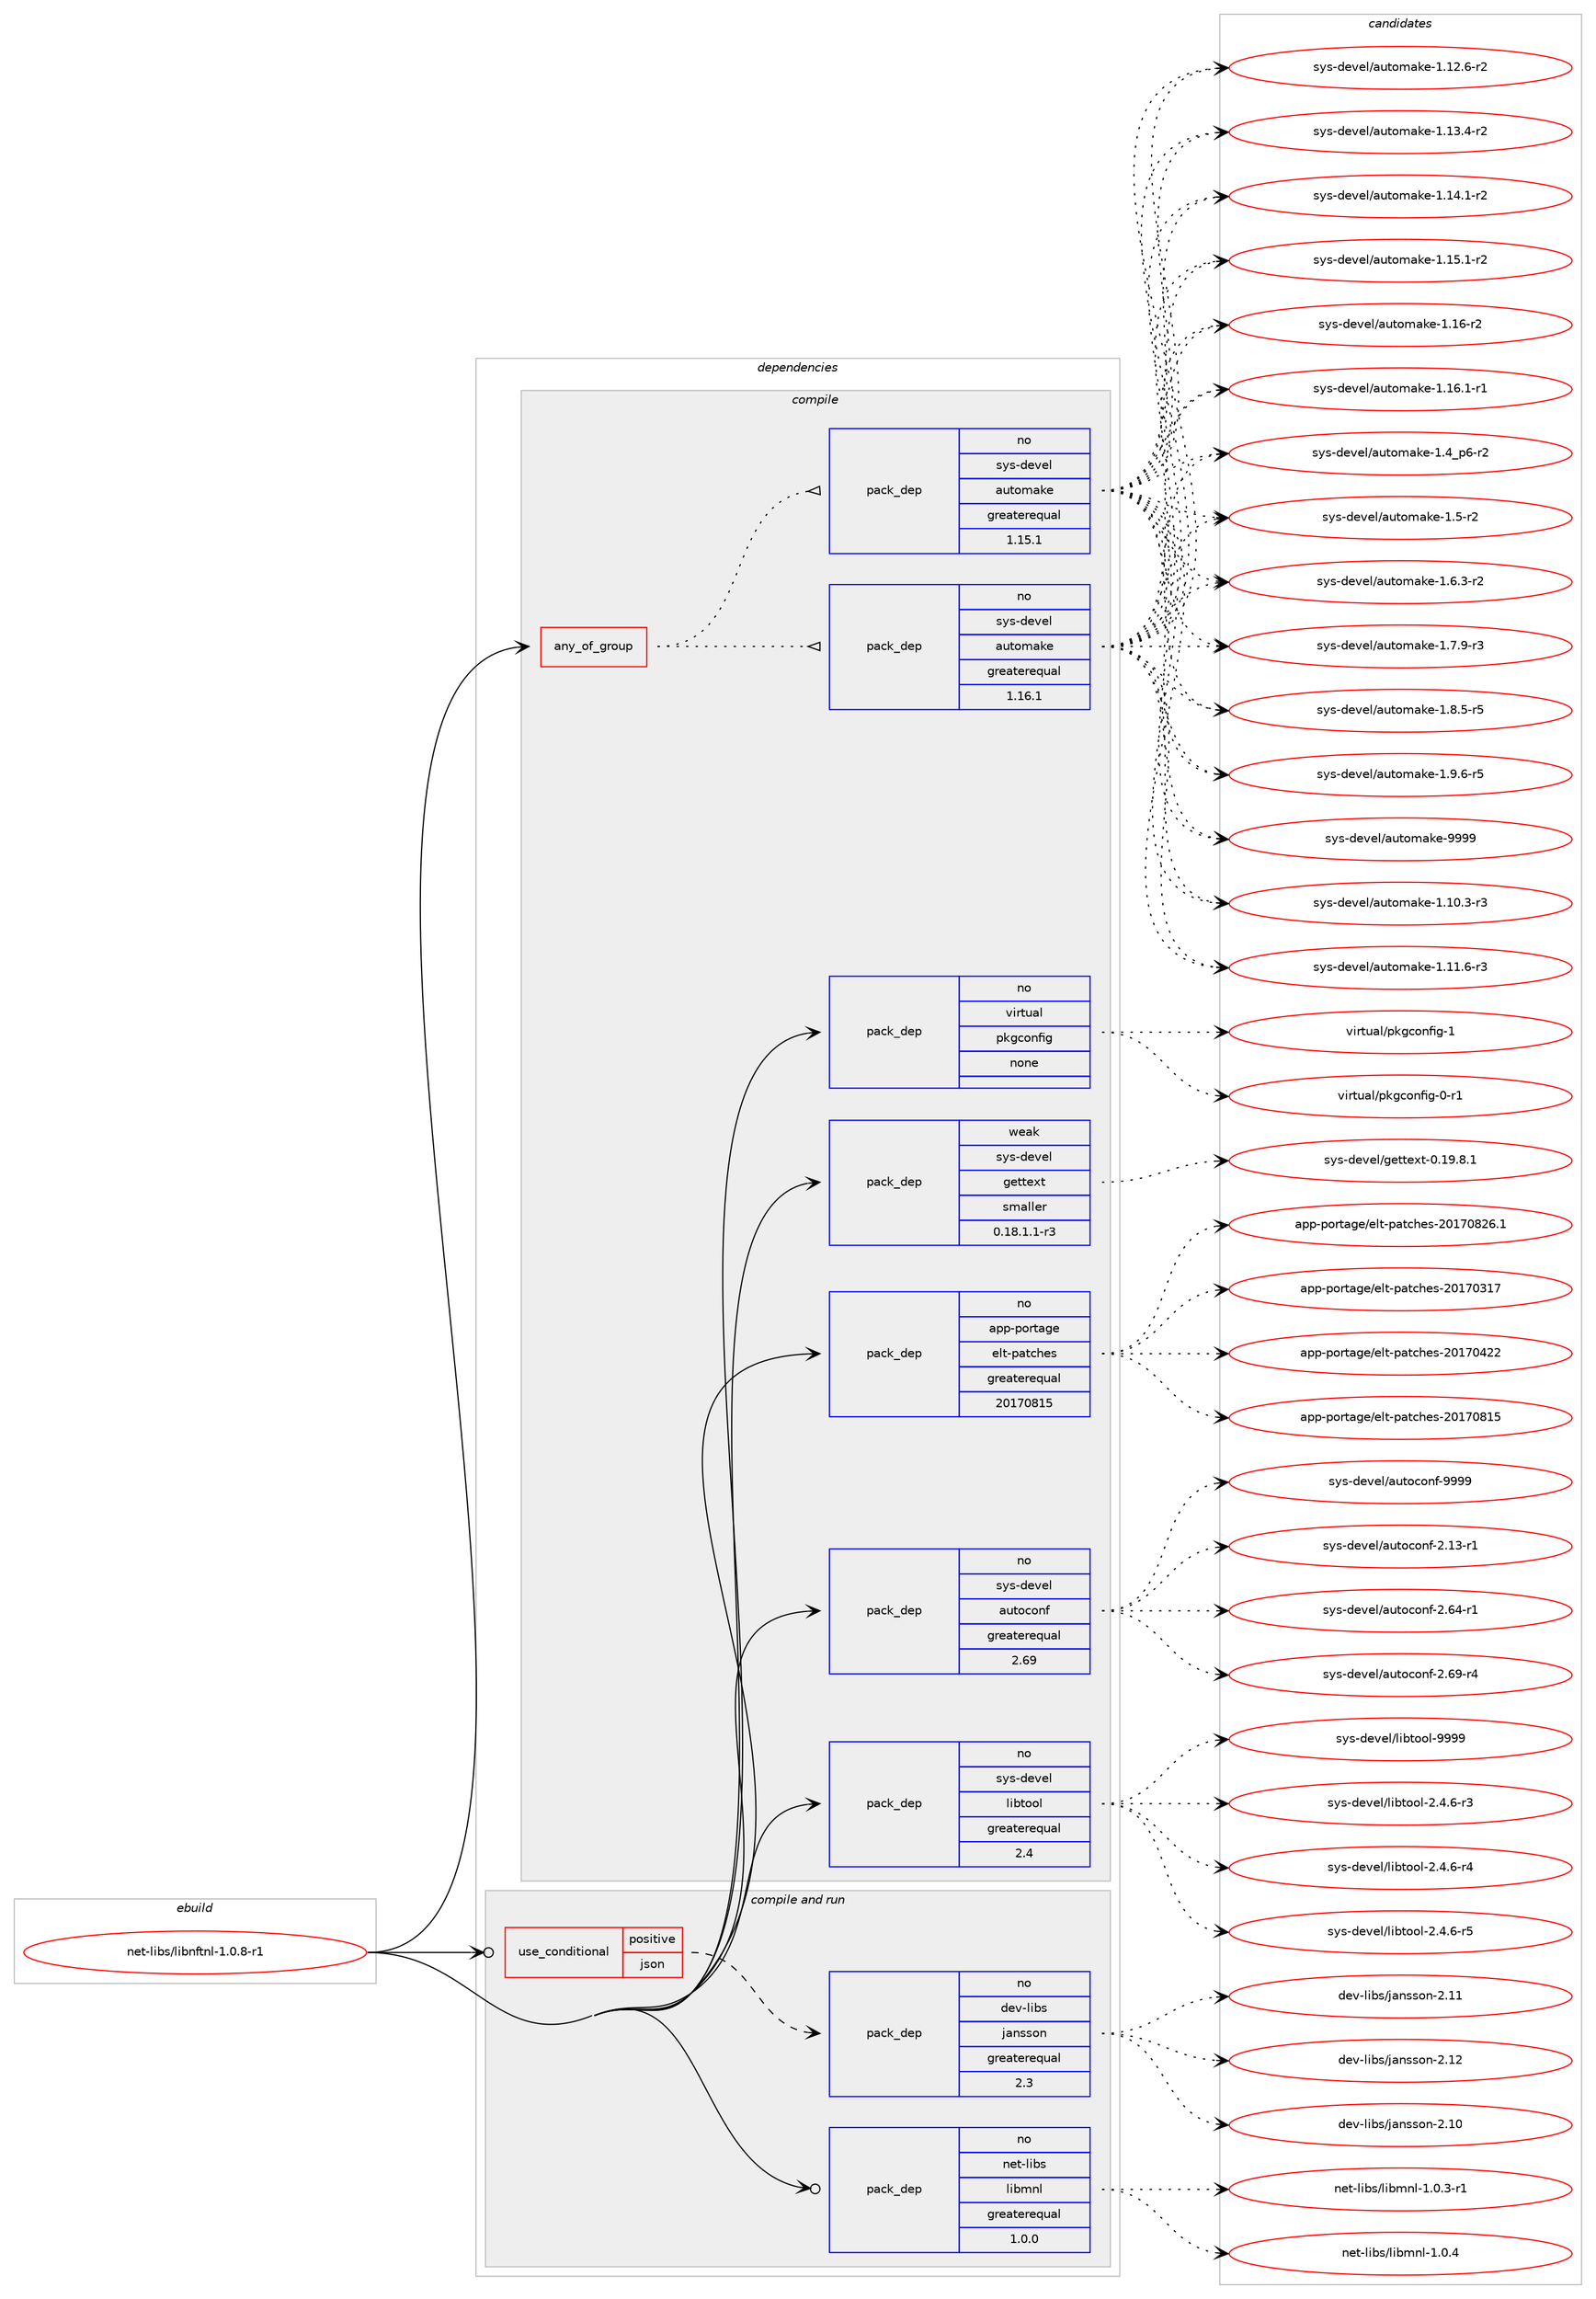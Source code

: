 digraph prolog {

# *************
# Graph options
# *************

newrank=true;
concentrate=true;
compound=true;
graph [rankdir=LR,fontname=Helvetica,fontsize=10,ranksep=1.5];#, ranksep=2.5, nodesep=0.2];
edge  [arrowhead=vee];
node  [fontname=Helvetica,fontsize=10];

# **********
# The ebuild
# **********

subgraph cluster_leftcol {
color=gray;
rank=same;
label=<<i>ebuild</i>>;
id [label="net-libs/libnftnl-1.0.8-r1", color=red, width=4, href="../net-libs/libnftnl-1.0.8-r1.svg"];
}

# ****************
# The dependencies
# ****************

subgraph cluster_midcol {
color=gray;
label=<<i>dependencies</i>>;
subgraph cluster_compile {
fillcolor="#eeeeee";
style=filled;
label=<<i>compile</i>>;
subgraph any26134 {
dependency1659917 [label=<<TABLE BORDER="0" CELLBORDER="1" CELLSPACING="0" CELLPADDING="4"><TR><TD CELLPADDING="10">any_of_group</TD></TR></TABLE>>, shape=none, color=red];subgraph pack1186765 {
dependency1659918 [label=<<TABLE BORDER="0" CELLBORDER="1" CELLSPACING="0" CELLPADDING="4" WIDTH="220"><TR><TD ROWSPAN="6" CELLPADDING="30">pack_dep</TD></TR><TR><TD WIDTH="110">no</TD></TR><TR><TD>sys-devel</TD></TR><TR><TD>automake</TD></TR><TR><TD>greaterequal</TD></TR><TR><TD>1.16.1</TD></TR></TABLE>>, shape=none, color=blue];
}
dependency1659917:e -> dependency1659918:w [weight=20,style="dotted",arrowhead="oinv"];
subgraph pack1186766 {
dependency1659919 [label=<<TABLE BORDER="0" CELLBORDER="1" CELLSPACING="0" CELLPADDING="4" WIDTH="220"><TR><TD ROWSPAN="6" CELLPADDING="30">pack_dep</TD></TR><TR><TD WIDTH="110">no</TD></TR><TR><TD>sys-devel</TD></TR><TR><TD>automake</TD></TR><TR><TD>greaterequal</TD></TR><TR><TD>1.15.1</TD></TR></TABLE>>, shape=none, color=blue];
}
dependency1659917:e -> dependency1659919:w [weight=20,style="dotted",arrowhead="oinv"];
}
id:e -> dependency1659917:w [weight=20,style="solid",arrowhead="vee"];
subgraph pack1186767 {
dependency1659920 [label=<<TABLE BORDER="0" CELLBORDER="1" CELLSPACING="0" CELLPADDING="4" WIDTH="220"><TR><TD ROWSPAN="6" CELLPADDING="30">pack_dep</TD></TR><TR><TD WIDTH="110">no</TD></TR><TR><TD>app-portage</TD></TR><TR><TD>elt-patches</TD></TR><TR><TD>greaterequal</TD></TR><TR><TD>20170815</TD></TR></TABLE>>, shape=none, color=blue];
}
id:e -> dependency1659920:w [weight=20,style="solid",arrowhead="vee"];
subgraph pack1186768 {
dependency1659921 [label=<<TABLE BORDER="0" CELLBORDER="1" CELLSPACING="0" CELLPADDING="4" WIDTH="220"><TR><TD ROWSPAN="6" CELLPADDING="30">pack_dep</TD></TR><TR><TD WIDTH="110">no</TD></TR><TR><TD>sys-devel</TD></TR><TR><TD>autoconf</TD></TR><TR><TD>greaterequal</TD></TR><TR><TD>2.69</TD></TR></TABLE>>, shape=none, color=blue];
}
id:e -> dependency1659921:w [weight=20,style="solid",arrowhead="vee"];
subgraph pack1186769 {
dependency1659922 [label=<<TABLE BORDER="0" CELLBORDER="1" CELLSPACING="0" CELLPADDING="4" WIDTH="220"><TR><TD ROWSPAN="6" CELLPADDING="30">pack_dep</TD></TR><TR><TD WIDTH="110">no</TD></TR><TR><TD>sys-devel</TD></TR><TR><TD>libtool</TD></TR><TR><TD>greaterequal</TD></TR><TR><TD>2.4</TD></TR></TABLE>>, shape=none, color=blue];
}
id:e -> dependency1659922:w [weight=20,style="solid",arrowhead="vee"];
subgraph pack1186770 {
dependency1659923 [label=<<TABLE BORDER="0" CELLBORDER="1" CELLSPACING="0" CELLPADDING="4" WIDTH="220"><TR><TD ROWSPAN="6" CELLPADDING="30">pack_dep</TD></TR><TR><TD WIDTH="110">no</TD></TR><TR><TD>virtual</TD></TR><TR><TD>pkgconfig</TD></TR><TR><TD>none</TD></TR><TR><TD></TD></TR></TABLE>>, shape=none, color=blue];
}
id:e -> dependency1659923:w [weight=20,style="solid",arrowhead="vee"];
subgraph pack1186771 {
dependency1659924 [label=<<TABLE BORDER="0" CELLBORDER="1" CELLSPACING="0" CELLPADDING="4" WIDTH="220"><TR><TD ROWSPAN="6" CELLPADDING="30">pack_dep</TD></TR><TR><TD WIDTH="110">weak</TD></TR><TR><TD>sys-devel</TD></TR><TR><TD>gettext</TD></TR><TR><TD>smaller</TD></TR><TR><TD>0.18.1.1-r3</TD></TR></TABLE>>, shape=none, color=blue];
}
id:e -> dependency1659924:w [weight=20,style="solid",arrowhead="vee"];
}
subgraph cluster_compileandrun {
fillcolor="#eeeeee";
style=filled;
label=<<i>compile and run</i>>;
subgraph cond446230 {
dependency1659925 [label=<<TABLE BORDER="0" CELLBORDER="1" CELLSPACING="0" CELLPADDING="4"><TR><TD ROWSPAN="3" CELLPADDING="10">use_conditional</TD></TR><TR><TD>positive</TD></TR><TR><TD>json</TD></TR></TABLE>>, shape=none, color=red];
subgraph pack1186772 {
dependency1659926 [label=<<TABLE BORDER="0" CELLBORDER="1" CELLSPACING="0" CELLPADDING="4" WIDTH="220"><TR><TD ROWSPAN="6" CELLPADDING="30">pack_dep</TD></TR><TR><TD WIDTH="110">no</TD></TR><TR><TD>dev-libs</TD></TR><TR><TD>jansson</TD></TR><TR><TD>greaterequal</TD></TR><TR><TD>2.3</TD></TR></TABLE>>, shape=none, color=blue];
}
dependency1659925:e -> dependency1659926:w [weight=20,style="dashed",arrowhead="vee"];
}
id:e -> dependency1659925:w [weight=20,style="solid",arrowhead="odotvee"];
subgraph pack1186773 {
dependency1659927 [label=<<TABLE BORDER="0" CELLBORDER="1" CELLSPACING="0" CELLPADDING="4" WIDTH="220"><TR><TD ROWSPAN="6" CELLPADDING="30">pack_dep</TD></TR><TR><TD WIDTH="110">no</TD></TR><TR><TD>net-libs</TD></TR><TR><TD>libmnl</TD></TR><TR><TD>greaterequal</TD></TR><TR><TD>1.0.0</TD></TR></TABLE>>, shape=none, color=blue];
}
id:e -> dependency1659927:w [weight=20,style="solid",arrowhead="odotvee"];
}
subgraph cluster_run {
fillcolor="#eeeeee";
style=filled;
label=<<i>run</i>>;
}
}

# **************
# The candidates
# **************

subgraph cluster_choices {
rank=same;
color=gray;
label=<<i>candidates</i>>;

subgraph choice1186765 {
color=black;
nodesep=1;
choice11512111545100101118101108479711711611110997107101454946494846514511451 [label="sys-devel/automake-1.10.3-r3", color=red, width=4,href="../sys-devel/automake-1.10.3-r3.svg"];
choice11512111545100101118101108479711711611110997107101454946494946544511451 [label="sys-devel/automake-1.11.6-r3", color=red, width=4,href="../sys-devel/automake-1.11.6-r3.svg"];
choice11512111545100101118101108479711711611110997107101454946495046544511450 [label="sys-devel/automake-1.12.6-r2", color=red, width=4,href="../sys-devel/automake-1.12.6-r2.svg"];
choice11512111545100101118101108479711711611110997107101454946495146524511450 [label="sys-devel/automake-1.13.4-r2", color=red, width=4,href="../sys-devel/automake-1.13.4-r2.svg"];
choice11512111545100101118101108479711711611110997107101454946495246494511450 [label="sys-devel/automake-1.14.1-r2", color=red, width=4,href="../sys-devel/automake-1.14.1-r2.svg"];
choice11512111545100101118101108479711711611110997107101454946495346494511450 [label="sys-devel/automake-1.15.1-r2", color=red, width=4,href="../sys-devel/automake-1.15.1-r2.svg"];
choice1151211154510010111810110847971171161111099710710145494649544511450 [label="sys-devel/automake-1.16-r2", color=red, width=4,href="../sys-devel/automake-1.16-r2.svg"];
choice11512111545100101118101108479711711611110997107101454946495446494511449 [label="sys-devel/automake-1.16.1-r1", color=red, width=4,href="../sys-devel/automake-1.16.1-r1.svg"];
choice115121115451001011181011084797117116111109971071014549465295112544511450 [label="sys-devel/automake-1.4_p6-r2", color=red, width=4,href="../sys-devel/automake-1.4_p6-r2.svg"];
choice11512111545100101118101108479711711611110997107101454946534511450 [label="sys-devel/automake-1.5-r2", color=red, width=4,href="../sys-devel/automake-1.5-r2.svg"];
choice115121115451001011181011084797117116111109971071014549465446514511450 [label="sys-devel/automake-1.6.3-r2", color=red, width=4,href="../sys-devel/automake-1.6.3-r2.svg"];
choice115121115451001011181011084797117116111109971071014549465546574511451 [label="sys-devel/automake-1.7.9-r3", color=red, width=4,href="../sys-devel/automake-1.7.9-r3.svg"];
choice115121115451001011181011084797117116111109971071014549465646534511453 [label="sys-devel/automake-1.8.5-r5", color=red, width=4,href="../sys-devel/automake-1.8.5-r5.svg"];
choice115121115451001011181011084797117116111109971071014549465746544511453 [label="sys-devel/automake-1.9.6-r5", color=red, width=4,href="../sys-devel/automake-1.9.6-r5.svg"];
choice115121115451001011181011084797117116111109971071014557575757 [label="sys-devel/automake-9999", color=red, width=4,href="../sys-devel/automake-9999.svg"];
dependency1659918:e -> choice11512111545100101118101108479711711611110997107101454946494846514511451:w [style=dotted,weight="100"];
dependency1659918:e -> choice11512111545100101118101108479711711611110997107101454946494946544511451:w [style=dotted,weight="100"];
dependency1659918:e -> choice11512111545100101118101108479711711611110997107101454946495046544511450:w [style=dotted,weight="100"];
dependency1659918:e -> choice11512111545100101118101108479711711611110997107101454946495146524511450:w [style=dotted,weight="100"];
dependency1659918:e -> choice11512111545100101118101108479711711611110997107101454946495246494511450:w [style=dotted,weight="100"];
dependency1659918:e -> choice11512111545100101118101108479711711611110997107101454946495346494511450:w [style=dotted,weight="100"];
dependency1659918:e -> choice1151211154510010111810110847971171161111099710710145494649544511450:w [style=dotted,weight="100"];
dependency1659918:e -> choice11512111545100101118101108479711711611110997107101454946495446494511449:w [style=dotted,weight="100"];
dependency1659918:e -> choice115121115451001011181011084797117116111109971071014549465295112544511450:w [style=dotted,weight="100"];
dependency1659918:e -> choice11512111545100101118101108479711711611110997107101454946534511450:w [style=dotted,weight="100"];
dependency1659918:e -> choice115121115451001011181011084797117116111109971071014549465446514511450:w [style=dotted,weight="100"];
dependency1659918:e -> choice115121115451001011181011084797117116111109971071014549465546574511451:w [style=dotted,weight="100"];
dependency1659918:e -> choice115121115451001011181011084797117116111109971071014549465646534511453:w [style=dotted,weight="100"];
dependency1659918:e -> choice115121115451001011181011084797117116111109971071014549465746544511453:w [style=dotted,weight="100"];
dependency1659918:e -> choice115121115451001011181011084797117116111109971071014557575757:w [style=dotted,weight="100"];
}
subgraph choice1186766 {
color=black;
nodesep=1;
choice11512111545100101118101108479711711611110997107101454946494846514511451 [label="sys-devel/automake-1.10.3-r3", color=red, width=4,href="../sys-devel/automake-1.10.3-r3.svg"];
choice11512111545100101118101108479711711611110997107101454946494946544511451 [label="sys-devel/automake-1.11.6-r3", color=red, width=4,href="../sys-devel/automake-1.11.6-r3.svg"];
choice11512111545100101118101108479711711611110997107101454946495046544511450 [label="sys-devel/automake-1.12.6-r2", color=red, width=4,href="../sys-devel/automake-1.12.6-r2.svg"];
choice11512111545100101118101108479711711611110997107101454946495146524511450 [label="sys-devel/automake-1.13.4-r2", color=red, width=4,href="../sys-devel/automake-1.13.4-r2.svg"];
choice11512111545100101118101108479711711611110997107101454946495246494511450 [label="sys-devel/automake-1.14.1-r2", color=red, width=4,href="../sys-devel/automake-1.14.1-r2.svg"];
choice11512111545100101118101108479711711611110997107101454946495346494511450 [label="sys-devel/automake-1.15.1-r2", color=red, width=4,href="../sys-devel/automake-1.15.1-r2.svg"];
choice1151211154510010111810110847971171161111099710710145494649544511450 [label="sys-devel/automake-1.16-r2", color=red, width=4,href="../sys-devel/automake-1.16-r2.svg"];
choice11512111545100101118101108479711711611110997107101454946495446494511449 [label="sys-devel/automake-1.16.1-r1", color=red, width=4,href="../sys-devel/automake-1.16.1-r1.svg"];
choice115121115451001011181011084797117116111109971071014549465295112544511450 [label="sys-devel/automake-1.4_p6-r2", color=red, width=4,href="../sys-devel/automake-1.4_p6-r2.svg"];
choice11512111545100101118101108479711711611110997107101454946534511450 [label="sys-devel/automake-1.5-r2", color=red, width=4,href="../sys-devel/automake-1.5-r2.svg"];
choice115121115451001011181011084797117116111109971071014549465446514511450 [label="sys-devel/automake-1.6.3-r2", color=red, width=4,href="../sys-devel/automake-1.6.3-r2.svg"];
choice115121115451001011181011084797117116111109971071014549465546574511451 [label="sys-devel/automake-1.7.9-r3", color=red, width=4,href="../sys-devel/automake-1.7.9-r3.svg"];
choice115121115451001011181011084797117116111109971071014549465646534511453 [label="sys-devel/automake-1.8.5-r5", color=red, width=4,href="../sys-devel/automake-1.8.5-r5.svg"];
choice115121115451001011181011084797117116111109971071014549465746544511453 [label="sys-devel/automake-1.9.6-r5", color=red, width=4,href="../sys-devel/automake-1.9.6-r5.svg"];
choice115121115451001011181011084797117116111109971071014557575757 [label="sys-devel/automake-9999", color=red, width=4,href="../sys-devel/automake-9999.svg"];
dependency1659919:e -> choice11512111545100101118101108479711711611110997107101454946494846514511451:w [style=dotted,weight="100"];
dependency1659919:e -> choice11512111545100101118101108479711711611110997107101454946494946544511451:w [style=dotted,weight="100"];
dependency1659919:e -> choice11512111545100101118101108479711711611110997107101454946495046544511450:w [style=dotted,weight="100"];
dependency1659919:e -> choice11512111545100101118101108479711711611110997107101454946495146524511450:w [style=dotted,weight="100"];
dependency1659919:e -> choice11512111545100101118101108479711711611110997107101454946495246494511450:w [style=dotted,weight="100"];
dependency1659919:e -> choice11512111545100101118101108479711711611110997107101454946495346494511450:w [style=dotted,weight="100"];
dependency1659919:e -> choice1151211154510010111810110847971171161111099710710145494649544511450:w [style=dotted,weight="100"];
dependency1659919:e -> choice11512111545100101118101108479711711611110997107101454946495446494511449:w [style=dotted,weight="100"];
dependency1659919:e -> choice115121115451001011181011084797117116111109971071014549465295112544511450:w [style=dotted,weight="100"];
dependency1659919:e -> choice11512111545100101118101108479711711611110997107101454946534511450:w [style=dotted,weight="100"];
dependency1659919:e -> choice115121115451001011181011084797117116111109971071014549465446514511450:w [style=dotted,weight="100"];
dependency1659919:e -> choice115121115451001011181011084797117116111109971071014549465546574511451:w [style=dotted,weight="100"];
dependency1659919:e -> choice115121115451001011181011084797117116111109971071014549465646534511453:w [style=dotted,weight="100"];
dependency1659919:e -> choice115121115451001011181011084797117116111109971071014549465746544511453:w [style=dotted,weight="100"];
dependency1659919:e -> choice115121115451001011181011084797117116111109971071014557575757:w [style=dotted,weight="100"];
}
subgraph choice1186767 {
color=black;
nodesep=1;
choice97112112451121111141169710310147101108116451129711699104101115455048495548514955 [label="app-portage/elt-patches-20170317", color=red, width=4,href="../app-portage/elt-patches-20170317.svg"];
choice97112112451121111141169710310147101108116451129711699104101115455048495548525050 [label="app-portage/elt-patches-20170422", color=red, width=4,href="../app-portage/elt-patches-20170422.svg"];
choice97112112451121111141169710310147101108116451129711699104101115455048495548564953 [label="app-portage/elt-patches-20170815", color=red, width=4,href="../app-portage/elt-patches-20170815.svg"];
choice971121124511211111411697103101471011081164511297116991041011154550484955485650544649 [label="app-portage/elt-patches-20170826.1", color=red, width=4,href="../app-portage/elt-patches-20170826.1.svg"];
dependency1659920:e -> choice97112112451121111141169710310147101108116451129711699104101115455048495548514955:w [style=dotted,weight="100"];
dependency1659920:e -> choice97112112451121111141169710310147101108116451129711699104101115455048495548525050:w [style=dotted,weight="100"];
dependency1659920:e -> choice97112112451121111141169710310147101108116451129711699104101115455048495548564953:w [style=dotted,weight="100"];
dependency1659920:e -> choice971121124511211111411697103101471011081164511297116991041011154550484955485650544649:w [style=dotted,weight="100"];
}
subgraph choice1186768 {
color=black;
nodesep=1;
choice1151211154510010111810110847971171161119911111010245504649514511449 [label="sys-devel/autoconf-2.13-r1", color=red, width=4,href="../sys-devel/autoconf-2.13-r1.svg"];
choice1151211154510010111810110847971171161119911111010245504654524511449 [label="sys-devel/autoconf-2.64-r1", color=red, width=4,href="../sys-devel/autoconf-2.64-r1.svg"];
choice1151211154510010111810110847971171161119911111010245504654574511452 [label="sys-devel/autoconf-2.69-r4", color=red, width=4,href="../sys-devel/autoconf-2.69-r4.svg"];
choice115121115451001011181011084797117116111991111101024557575757 [label="sys-devel/autoconf-9999", color=red, width=4,href="../sys-devel/autoconf-9999.svg"];
dependency1659921:e -> choice1151211154510010111810110847971171161119911111010245504649514511449:w [style=dotted,weight="100"];
dependency1659921:e -> choice1151211154510010111810110847971171161119911111010245504654524511449:w [style=dotted,weight="100"];
dependency1659921:e -> choice1151211154510010111810110847971171161119911111010245504654574511452:w [style=dotted,weight="100"];
dependency1659921:e -> choice115121115451001011181011084797117116111991111101024557575757:w [style=dotted,weight="100"];
}
subgraph choice1186769 {
color=black;
nodesep=1;
choice1151211154510010111810110847108105981161111111084550465246544511451 [label="sys-devel/libtool-2.4.6-r3", color=red, width=4,href="../sys-devel/libtool-2.4.6-r3.svg"];
choice1151211154510010111810110847108105981161111111084550465246544511452 [label="sys-devel/libtool-2.4.6-r4", color=red, width=4,href="../sys-devel/libtool-2.4.6-r4.svg"];
choice1151211154510010111810110847108105981161111111084550465246544511453 [label="sys-devel/libtool-2.4.6-r5", color=red, width=4,href="../sys-devel/libtool-2.4.6-r5.svg"];
choice1151211154510010111810110847108105981161111111084557575757 [label="sys-devel/libtool-9999", color=red, width=4,href="../sys-devel/libtool-9999.svg"];
dependency1659922:e -> choice1151211154510010111810110847108105981161111111084550465246544511451:w [style=dotted,weight="100"];
dependency1659922:e -> choice1151211154510010111810110847108105981161111111084550465246544511452:w [style=dotted,weight="100"];
dependency1659922:e -> choice1151211154510010111810110847108105981161111111084550465246544511453:w [style=dotted,weight="100"];
dependency1659922:e -> choice1151211154510010111810110847108105981161111111084557575757:w [style=dotted,weight="100"];
}
subgraph choice1186770 {
color=black;
nodesep=1;
choice11810511411611797108471121071039911111010210510345484511449 [label="virtual/pkgconfig-0-r1", color=red, width=4,href="../virtual/pkgconfig-0-r1.svg"];
choice1181051141161179710847112107103991111101021051034549 [label="virtual/pkgconfig-1", color=red, width=4,href="../virtual/pkgconfig-1.svg"];
dependency1659923:e -> choice11810511411611797108471121071039911111010210510345484511449:w [style=dotted,weight="100"];
dependency1659923:e -> choice1181051141161179710847112107103991111101021051034549:w [style=dotted,weight="100"];
}
subgraph choice1186771 {
color=black;
nodesep=1;
choice1151211154510010111810110847103101116116101120116454846495746564649 [label="sys-devel/gettext-0.19.8.1", color=red, width=4,href="../sys-devel/gettext-0.19.8.1.svg"];
dependency1659924:e -> choice1151211154510010111810110847103101116116101120116454846495746564649:w [style=dotted,weight="100"];
}
subgraph choice1186772 {
color=black;
nodesep=1;
choice100101118451081059811547106971101151151111104550464948 [label="dev-libs/jansson-2.10", color=red, width=4,href="../dev-libs/jansson-2.10.svg"];
choice100101118451081059811547106971101151151111104550464949 [label="dev-libs/jansson-2.11", color=red, width=4,href="../dev-libs/jansson-2.11.svg"];
choice100101118451081059811547106971101151151111104550464950 [label="dev-libs/jansson-2.12", color=red, width=4,href="../dev-libs/jansson-2.12.svg"];
dependency1659926:e -> choice100101118451081059811547106971101151151111104550464948:w [style=dotted,weight="100"];
dependency1659926:e -> choice100101118451081059811547106971101151151111104550464949:w [style=dotted,weight="100"];
dependency1659926:e -> choice100101118451081059811547106971101151151111104550464950:w [style=dotted,weight="100"];
}
subgraph choice1186773 {
color=black;
nodesep=1;
choice110101116451081059811547108105981091101084549464846514511449 [label="net-libs/libmnl-1.0.3-r1", color=red, width=4,href="../net-libs/libmnl-1.0.3-r1.svg"];
choice11010111645108105981154710810598109110108454946484652 [label="net-libs/libmnl-1.0.4", color=red, width=4,href="../net-libs/libmnl-1.0.4.svg"];
dependency1659927:e -> choice110101116451081059811547108105981091101084549464846514511449:w [style=dotted,weight="100"];
dependency1659927:e -> choice11010111645108105981154710810598109110108454946484652:w [style=dotted,weight="100"];
}
}

}
